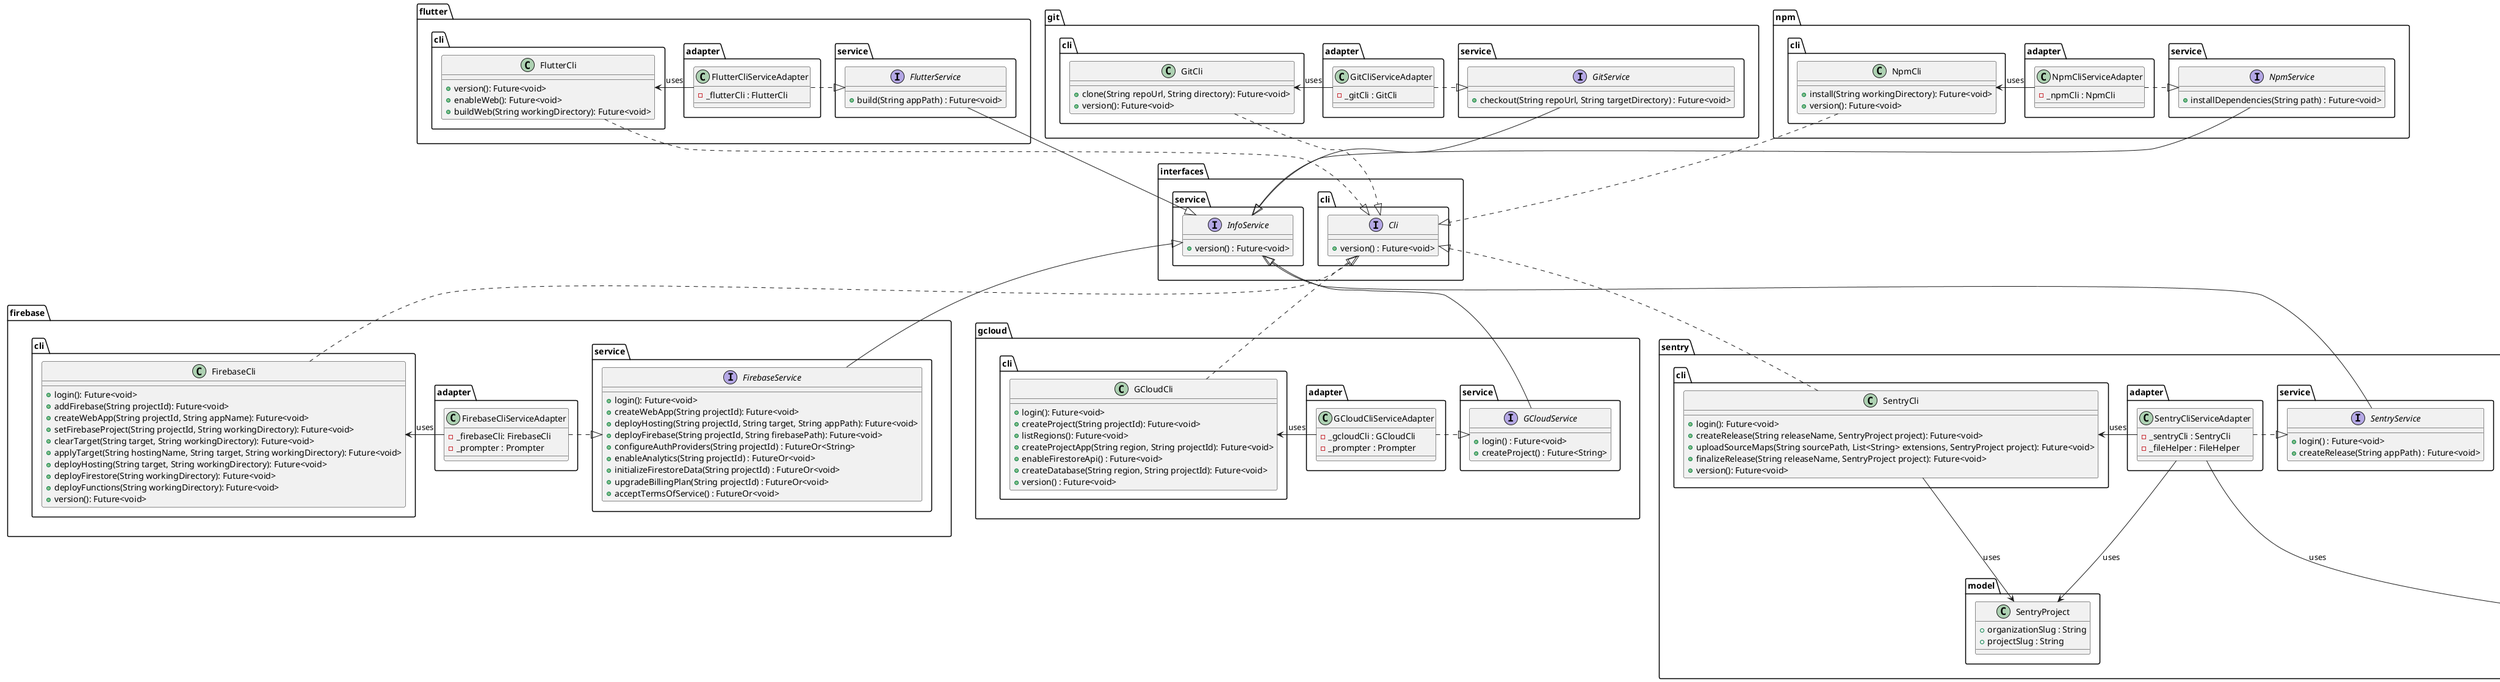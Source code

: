 @startuml services_class_diagram

package firebase {
    package service as firebase.service {
        interface FirebaseService {
            + login(): Future<void>
            + createWebApp(String projectId): Future<void>
            + deployHosting(String projectId, String target, String appPath): Future<void>
            + deployFirebase(String projectId, String firebasePath): Future<void>
            + configureAuthProviders(String projectId) : FutureOr<String>
            + enableAnalytics(String projectId) : FutureOr<void>
            + initializeFirestoreData(String projectId) : FutureOr<void>
            + upgradeBillingPlan(String projectId) : FutureOr<void>
            + acceptTermsOfService() : FutureOr<void>
        }
    }

    package adapter as firebase.adapter {
        class FirebaseCliServiceAdapter {
            - _firebaseCli: FirebaseCli
            - _prompter : Prompter
        }
    }

    package cli as firebase.cli {
        class FirebaseCli {
            + login(): Future<void>
            + addFirebase(String projectId): Future<void>
            + createWebApp(String projectId, String appName): Future<void>
            + setFirebaseProject(String projectId, String workingDirectory): Future<void>
            + clearTarget(String target, String workingDirectory): Future<void>
            + applyTarget(String hostingName, String target, String workingDirectory): Future<void>
            + deployHosting(String target, String workingDirectory): Future<void>
            + deployFirestore(String workingDirectory): Future<void>
            + deployFunctions(String workingDirectory): Future<void>
            + version(): Future<void>
        }
    }
}

package gcloud {
    package service as gcloud.service {
        interface GCloudService {
            + login() : Future<void>
            + createProject() : Future<String>
        }
    }

    package adapter as gcloud.adapter {
        class GCloudCliServiceAdapter {
            - _gcloudCli : GCloudCli
            - _prompter : Prompter
        }
    }

    package cli as gcloud.cli {
        class GCloudCli {
            + login(): Future<void>
            + createProject(String projectId): Future<void>
            + listRegions(): Future<void>
            + createProjectApp(String region, String projectId): Future<void>
            + enableFirestoreApi() : Future<void>
            + createDatabase(String region, String projectId): Future<void>
            + version() : Future<void>
        }
    }
}

package flutter {
    package service as flutter.service {
        interface FlutterService  {
            + build(String appPath) : Future<void>
        }

    }

    package adapter as flutter.adapter {
        class FlutterCliServiceAdapter  {
            - _flutterCli : FlutterCli
        }
    }

    package cli as flutter.cli {
        class FlutterCli {
            + version(): Future<void>
            + enableWeb(): Future<void>
            + buildWeb(String workingDirectory): Future<void>
        }
    }
}

package git {
    package service as git.service {
        interface GitService  {
            + checkout(String repoUrl, String targetDirectory) : Future<void>
        }
    }

    package adapter as git.adapter {
        class GitCliServiceAdapter {
            - _gitCli : GitCli
        }
    }

    package cli as git.cli {
        class GitCli {
            + clone(String repoUrl, String directory): Future<void>
            + version(): Future<void>
        }
    }
}

package npm {
    package service as npm.service {
        interface NpmService  {
            + installDependencies(String path) : Future<void>
        }
    }

    package adapter as npm.adapter {
        class NpmCliServiceAdapter {
            - _npmCli : NpmCli
        }
    }

    package cli as npm.cli {
        class NpmCli {
            + install(String workingDirectory): Future<void>
            + version(): Future<void>
        }
    }
}

package sentry {
    package service as sentry.service {
        interface SentryService {
            + login() : Future<void>
            + createRelease(String appPath) : Future<void>
        }
    }

    package adapter as sentry.adapter {
        class SentryCliServiceAdapter {
            - _sentryCli : SentryCli
            - _fileHelper : FileHelper
        }
    }

    package cli as sentry.cli {
        class SentryCli {
            + login(): Future<void>
            + createRelease(String releaseName, SentryProject project): Future<void>
            + uploadSourceMaps(String sourcePath, List<String> extensions, SentryProject project): Future<void>
            + finalizeRelease(String releaseName, SentryProject project): Future<void>
            + version(): Future<void>
        }
    }
    package model as sentry.model{
        class SentryProject {
            + organizationSlug : String
            + projectSlug : String
        }
    }
}

package interfaces {
    package service {
        interface InfoService {
            + version() : Future<void>
        }
    }

    package cli {
        interface Cli {
            + version() : Future<void>
        }
    }
}

package helper {
    class FileHelper {
        + getFile(String path) : File
        + getDirectory(String path) : Directory
        + replaceEnvironmentVariables(File file, Map<String, dynamic> environment) : void
    }
}

FirebaseCliServiceAdapter .right.|> FirebaseService
GCloudCliServiceAdapter .right.|> GCloudService
FlutterCliServiceAdapter .right.|> FlutterService
GitCliServiceAdapter .right.|> GitService
NpmCliServiceAdapter .right.|> NpmService
SentryCliServiceAdapter .right.|> SentryService

FirebaseCliServiceAdapter -right-> FirebaseCli : uses
GCloudCliServiceAdapter -right-> GCloudCli : uses
FlutterCliServiceAdapter -left-> FlutterCli : uses
GitCliServiceAdapter -left-> GitCli : uses
NpmCliServiceAdapter -left-> NpmCli : uses
SentryCliServiceAdapter -left-> SentryCli : uses
SentryCliServiceAdapter --> FileHelper : uses
SentryCliServiceAdapter --> SentryProject : uses

FirebaseCli .up.|> Cli
GCloudCli .up.|> Cli
SentryCli .up.|> Cli
FlutterCli .down.|> Cli
GitCli .down.|> Cli
NpmCli .down.|> Cli

SentryCli --> SentryProject : uses

firebase --[hidden]right--> gcloud
InfoService --[hidden]right--> Cli

FirebaseService -up-|> InfoService
GCloudService -up-|> InfoService
SentryService -up-|> InfoService
GitService -down-|> InfoService
FlutterService -down-|> InfoService
NpmService -down-|> InfoService

@enduml
